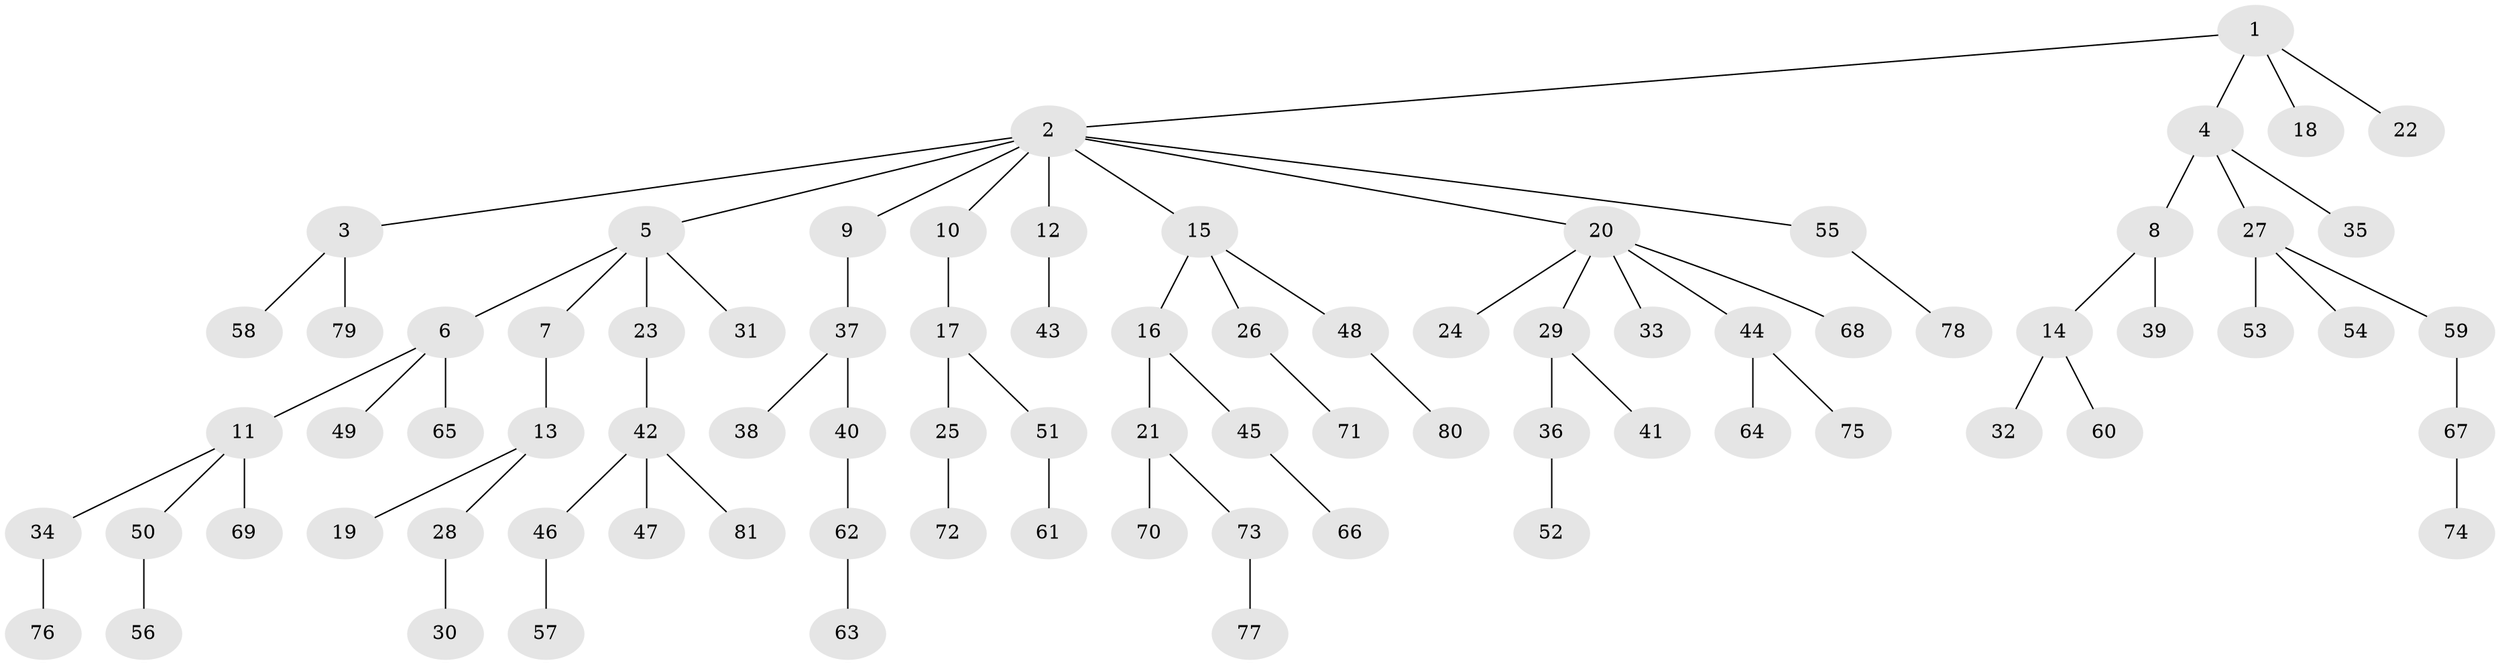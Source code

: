 // Generated by graph-tools (version 1.1) at 2025/11/02/27/25 16:11:26]
// undirected, 81 vertices, 80 edges
graph export_dot {
graph [start="1"]
  node [color=gray90,style=filled];
  1;
  2;
  3;
  4;
  5;
  6;
  7;
  8;
  9;
  10;
  11;
  12;
  13;
  14;
  15;
  16;
  17;
  18;
  19;
  20;
  21;
  22;
  23;
  24;
  25;
  26;
  27;
  28;
  29;
  30;
  31;
  32;
  33;
  34;
  35;
  36;
  37;
  38;
  39;
  40;
  41;
  42;
  43;
  44;
  45;
  46;
  47;
  48;
  49;
  50;
  51;
  52;
  53;
  54;
  55;
  56;
  57;
  58;
  59;
  60;
  61;
  62;
  63;
  64;
  65;
  66;
  67;
  68;
  69;
  70;
  71;
  72;
  73;
  74;
  75;
  76;
  77;
  78;
  79;
  80;
  81;
  1 -- 2;
  1 -- 4;
  1 -- 18;
  1 -- 22;
  2 -- 3;
  2 -- 5;
  2 -- 9;
  2 -- 10;
  2 -- 12;
  2 -- 15;
  2 -- 20;
  2 -- 55;
  3 -- 58;
  3 -- 79;
  4 -- 8;
  4 -- 27;
  4 -- 35;
  5 -- 6;
  5 -- 7;
  5 -- 23;
  5 -- 31;
  6 -- 11;
  6 -- 49;
  6 -- 65;
  7 -- 13;
  8 -- 14;
  8 -- 39;
  9 -- 37;
  10 -- 17;
  11 -- 34;
  11 -- 50;
  11 -- 69;
  12 -- 43;
  13 -- 19;
  13 -- 28;
  14 -- 32;
  14 -- 60;
  15 -- 16;
  15 -- 26;
  15 -- 48;
  16 -- 21;
  16 -- 45;
  17 -- 25;
  17 -- 51;
  20 -- 24;
  20 -- 29;
  20 -- 33;
  20 -- 44;
  20 -- 68;
  21 -- 70;
  21 -- 73;
  23 -- 42;
  25 -- 72;
  26 -- 71;
  27 -- 53;
  27 -- 54;
  27 -- 59;
  28 -- 30;
  29 -- 36;
  29 -- 41;
  34 -- 76;
  36 -- 52;
  37 -- 38;
  37 -- 40;
  40 -- 62;
  42 -- 46;
  42 -- 47;
  42 -- 81;
  44 -- 64;
  44 -- 75;
  45 -- 66;
  46 -- 57;
  48 -- 80;
  50 -- 56;
  51 -- 61;
  55 -- 78;
  59 -- 67;
  62 -- 63;
  67 -- 74;
  73 -- 77;
}
